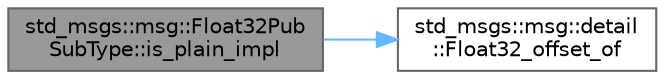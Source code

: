 digraph "std_msgs::msg::Float32PubSubType::is_plain_impl"
{
 // INTERACTIVE_SVG=YES
 // LATEX_PDF_SIZE
  bgcolor="transparent";
  edge [fontname=Helvetica,fontsize=10,labelfontname=Helvetica,labelfontsize=10];
  node [fontname=Helvetica,fontsize=10,shape=box,height=0.2,width=0.4];
  rankdir="LR";
  Node1 [id="Node000001",label="std_msgs::msg::Float32Pub\lSubType::is_plain_impl",height=0.2,width=0.4,color="gray40", fillcolor="grey60", style="filled", fontcolor="black",tooltip=" "];
  Node1 -> Node2 [id="edge1_Node000001_Node000002",color="steelblue1",style="solid",tooltip=" "];
  Node2 [id="Node000002",label="std_msgs::msg::detail\l::Float32_offset_of",height=0.2,width=0.4,color="grey40", fillcolor="white", style="filled",URL="$d9/d72/namespacestd__msgs_1_1msg_1_1detail.html#a77794d4711caa0fea0546b7d93429b1b",tooltip=" "];
}
